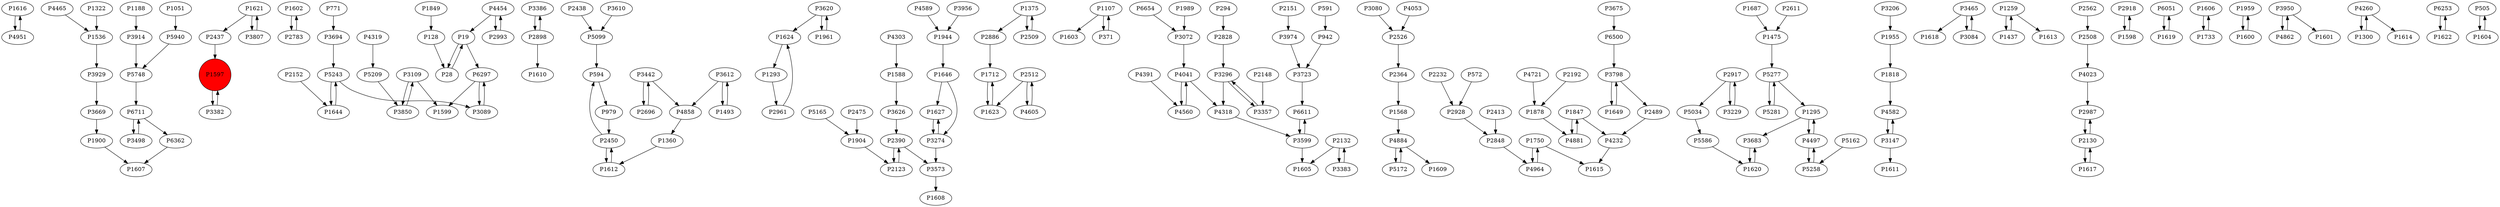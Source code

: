 digraph {
	P1616 -> P4951
	P5748 -> P6711
	P1621 -> P2437
	P1602 -> P2783
	P19 -> P6297
	P3386 -> P2898
	P2438 -> P5099
	P1624 -> P1293
	P4465 -> P1536
	P1646 -> P1627
	P6711 -> P3498
	P1712 -> P1623
	P1107 -> P1603
	P942 -> P3723
	P3080 -> P2526
	P4232 -> P1615
	P1687 -> P1475
	P3072 -> P4041
	P2132 -> P1605
	P4582 -> P3147
	P3206 -> P1955
	P2696 -> P3442
	P3498 -> P6711
	P1750 -> P1615
	P3465 -> P1618
	P3442 -> P4858
	P3850 -> P3109
	P2450 -> P594
	P4881 -> P1847
	P1259 -> P1437
	P2961 -> P1624
	P5277 -> P1295
	P5162 -> P5258
	P5165 -> P1904
	P2562 -> P2508
	P591 -> P942
	P1904 -> P2123
	P2917 -> P3229
	P5209 -> P3850
	P1646 -> P3274
	P2450 -> P1612
	P6654 -> P3072
	P3442 -> P2696
	P2918 -> P1598
	P5034 -> P5586
	P3620 -> P1624
	P2512 -> P1623
	P2828 -> P3296
	P3683 -> P1620
	P3573 -> P1608
	P3357 -> P3296
	P4951 -> P1616
	P1597 -> P3382
	P1847 -> P4881
	P1818 -> P4582
	P1955 -> P1818
	P4721 -> P1878
	P4053 -> P2526
	P3599 -> P6611
	P6051 -> P1619
	P5277 -> P5281
	P1619 -> P6051
	P6297 -> P3089
	P3694 -> P5243
	P4497 -> P1295
	P3974 -> P3723
	P3382 -> P1597
	P6297 -> P1599
	P4454 -> P19
	P2390 -> P3573
	P1437 -> P1259
	P2475 -> P1904
	P2526 -> P2364
	P1606 -> P1733
	P1750 -> P4964
	P1617 -> P2130
	P1959 -> P1600
	P1295 -> P3683
	P2130 -> P2987
	P4560 -> P4041
	P3950 -> P4862
	P3798 -> P1649
	P1849 -> P128
	P2987 -> P2130
	P2928 -> P2848
	P2364 -> P1568
	P4454 -> P2993
	P2130 -> P1617
	P1588 -> P3626
	P5586 -> P1620
	P1259 -> P1613
	P4041 -> P4318
	P1644 -> P5243
	P2917 -> P5034
	P1649 -> P3798
	P2512 -> P4605
	P4260 -> P1300
	P1989 -> P3072
	P1375 -> P2886
	P2489 -> P4232
	P2232 -> P2928
	P4319 -> P5209
	P4862 -> P3950
	P3914 -> P5748
	P3229 -> P2917
	P2123 -> P2390
	P2898 -> P1610
	P3296 -> P3357
	P3089 -> P6297
	P3675 -> P6500
	P2148 -> P3357
	P1568 -> P4884
	P2993 -> P4454
	P6611 -> P3599
	P4884 -> P5172
	P3465 -> P3084
	P3147 -> P4582
	P1475 -> P5277
	P4858 -> P1360
	P6500 -> P3798
	P3296 -> P4318
	P3383 -> P2132
	P4041 -> P4560
	P6253 -> P1622
	P1627 -> P3274
	P3084 -> P3465
	P4260 -> P1614
	P3626 -> P2390
	P1961 -> P3620
	P2192 -> P1878
	P3798 -> P2489
	P594 -> P979
	P1944 -> P1646
	P2509 -> P1375
	P1051 -> P5940
	P2437 -> P1597
	P28 -> P19
	P128 -> P28
	P2898 -> P3386
	P4589 -> P1944
	P1107 -> P371
	P3620 -> P1961
	P5281 -> P5277
	P3929 -> P3669
	P5172 -> P4884
	P3807 -> P1621
	P4605 -> P2512
	P3274 -> P3573
	P1847 -> P4232
	P2152 -> P1644
	P1733 -> P1606
	P3669 -> P1900
	P1322 -> P1536
	P3950 -> P1601
	P572 -> P2928
	P3109 -> P1599
	P1493 -> P3612
	P2848 -> P4964
	P19 -> P28
	P3612 -> P1493
	P4497 -> P5258
	P1293 -> P2961
	P1900 -> P1607
	P6362 -> P1607
	P3274 -> P1627
	P4391 -> P4560
	P2886 -> P1712
	P1878 -> P4881
	P1623 -> P1712
	P505 -> P1604
	P1188 -> P3914
	P4884 -> P1609
	P1612 -> P2450
	P5258 -> P4497
	P2151 -> P3974
	P5243 -> P1644
	P5099 -> P594
	P1295 -> P4497
	P2132 -> P3383
	P3723 -> P6611
	P1598 -> P2918
	P2611 -> P1475
	P979 -> P2450
	P3599 -> P1605
	P4023 -> P2987
	P3612 -> P4858
	P771 -> P3694
	P2413 -> P2848
	P5243 -> P3089
	P3147 -> P1611
	P1621 -> P3807
	P294 -> P2828
	P2390 -> P2123
	P4318 -> P3599
	P1600 -> P1959
	P2783 -> P1602
	P1620 -> P3683
	P2508 -> P4023
	P3956 -> P1944
	P1360 -> P1612
	P6711 -> P6362
	P1536 -> P3929
	P1622 -> P6253
	P1375 -> P2509
	P371 -> P1107
	P5940 -> P5748
	P3109 -> P3850
	P4964 -> P1750
	P1300 -> P4260
	P3610 -> P5099
	P1604 -> P505
	P4303 -> P1588
	P1597 [shape=circle]
	P1597 [style=filled]
	P1597 [fillcolor=red]
}
